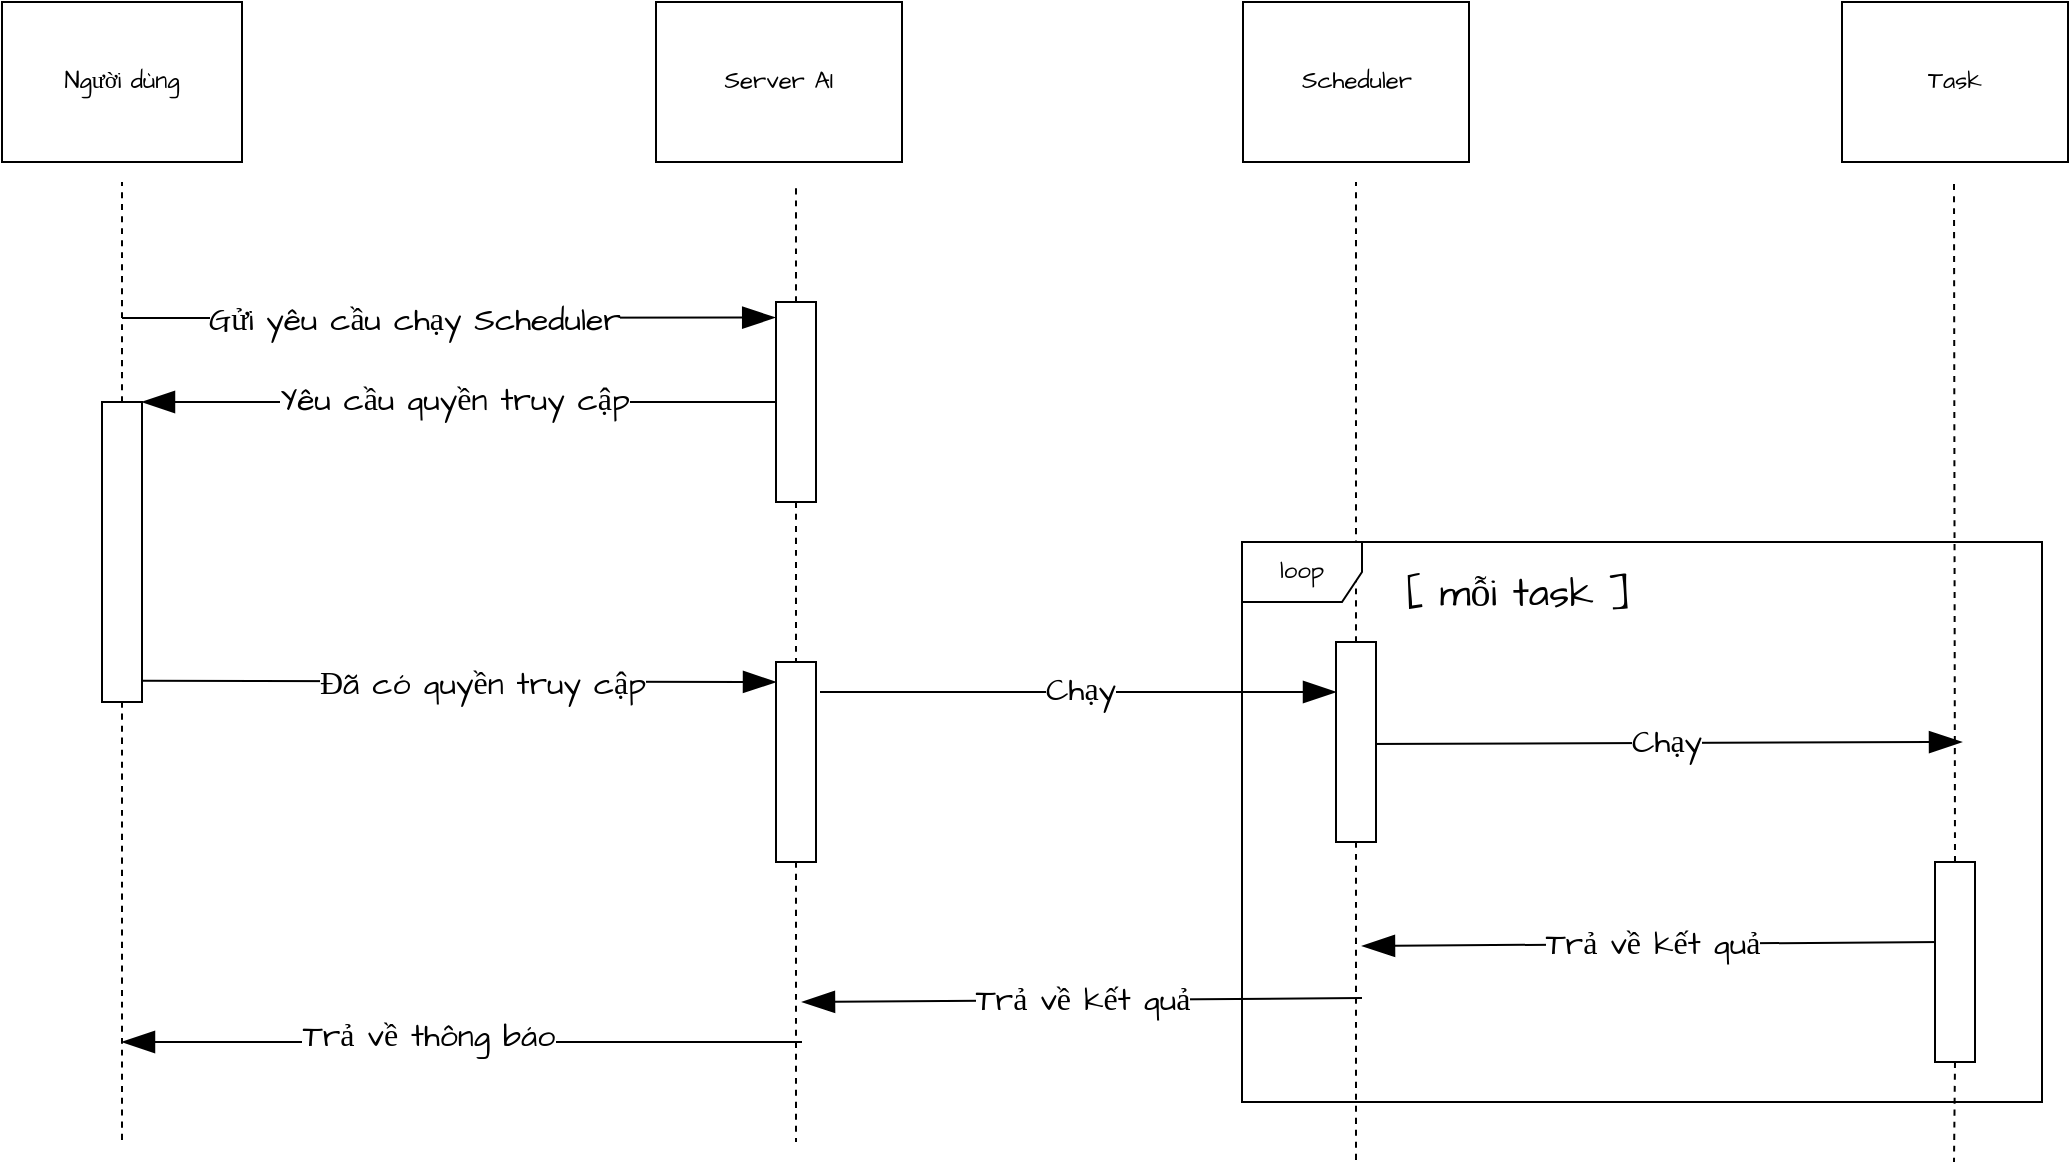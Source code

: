 <mxfile version="28.0.4">
  <diagram name="Page-1" id="eiFZcO0zlXpd6m1t2y3F">
    <mxGraphModel dx="1512" dy="777" grid="1" gridSize="10" guides="1" tooltips="1" connect="1" arrows="1" fold="1" page="1" pageScale="1" pageWidth="1100" pageHeight="850" math="0" shadow="0">
      <root>
        <mxCell id="0" />
        <mxCell id="1" parent="0" />
        <mxCell id="lljosVom0dEAznZdWIi4-1" style="edgeStyle=none;curved=1;rounded=0;orthogonalLoop=1;jettySize=auto;html=1;exitX=0.5;exitY=1;exitDx=0;exitDy=0;fontFamily=Architects Daughter;fontSource=https://fonts.googleapis.com/css?family=Architects+Daughter;fontSize=16;startSize=14;endArrow=none;endSize=14;sourcePerimeterSpacing=8;targetPerimeterSpacing=8;endFill=0;dashed=1;" parent="1" source="lljosVom0dEAznZdWIi4-2" edge="1">
          <mxGeometry relative="1" as="geometry">
            <mxPoint x="100" y="610" as="targetPoint" />
          </mxGeometry>
        </mxCell>
        <mxCell id="lljosVom0dEAznZdWIi4-2" value="" style="rounded=0;whiteSpace=wrap;html=1;fontFamily=Architects Daughter;fontSource=https://fonts.googleapis.com/css?family=Architects+Daughter;" parent="1" vertex="1">
          <mxGeometry x="90" y="240" width="20" height="150" as="geometry" />
        </mxCell>
        <mxCell id="lljosVom0dEAznZdWIi4-3" value="" style="endArrow=none;dashed=1;html=1;rounded=0;fontFamily=Architects Daughter;fontSource=https://fonts.googleapis.com/css?family=Architects+Daughter;fontSize=16;startSize=14;endSize=14;sourcePerimeterSpacing=8;targetPerimeterSpacing=8;curved=1;exitX=0.5;exitY=0;exitDx=0;exitDy=0;" parent="1" source="lljosVom0dEAznZdWIi4-2" edge="1">
          <mxGeometry width="50" height="50" relative="1" as="geometry">
            <mxPoint x="90" y="160" as="sourcePoint" />
            <mxPoint x="100" y="130" as="targetPoint" />
          </mxGeometry>
        </mxCell>
        <mxCell id="lljosVom0dEAznZdWIi4-4" value="" style="endArrow=blockThin;html=1;rounded=0;fontFamily=Architects Daughter;fontSource=https://fonts.googleapis.com/css?family=Architects+Daughter;fontSize=16;startSize=14;endSize=14;sourcePerimeterSpacing=8;targetPerimeterSpacing=8;curved=1;endFill=1;entryX=-0.02;entryY=0.078;entryDx=0;entryDy=0;entryPerimeter=0;" parent="1" target="lljosVom0dEAznZdWIi4-12" edge="1">
          <mxGeometry width="50" height="50" relative="1" as="geometry">
            <mxPoint x="100" y="198" as="sourcePoint" />
            <mxPoint x="300" y="240" as="targetPoint" />
          </mxGeometry>
        </mxCell>
        <mxCell id="lljosVom0dEAznZdWIi4-5" value="Gửi yêu cầu chạy Scheduler" style="edgeLabel;html=1;align=center;verticalAlign=middle;resizable=0;points=[];fontSize=16;fontFamily=Architects Daughter;fontSource=https://fonts.googleapis.com/css?family=Architects+Daughter;" parent="lljosVom0dEAznZdWIi4-4" vertex="1" connectable="0">
          <mxGeometry x="-0.105" y="-1" relative="1" as="geometry">
            <mxPoint as="offset" />
          </mxGeometry>
        </mxCell>
        <mxCell id="lljosVom0dEAznZdWIi4-6" style="edgeStyle=none;curved=1;rounded=0;orthogonalLoop=1;jettySize=auto;html=1;exitX=0.5;exitY=0;exitDx=0;exitDy=0;fontFamily=Architects Daughter;fontSource=https://fonts.googleapis.com/css?family=Architects+Daughter;fontSize=16;startSize=14;endArrow=none;endSize=14;sourcePerimeterSpacing=8;targetPerimeterSpacing=8;endFill=0;dashed=1;" parent="1" source="lljosVom0dEAznZdWIi4-12" edge="1">
          <mxGeometry relative="1" as="geometry">
            <mxPoint x="437" y="130" as="targetPoint" />
          </mxGeometry>
        </mxCell>
        <mxCell id="lljosVom0dEAznZdWIi4-7" style="edgeStyle=none;curved=1;rounded=0;orthogonalLoop=1;jettySize=auto;html=1;fontFamily=Architects Daughter;fontSource=https://fonts.googleapis.com/css?family=Architects+Daughter;fontSize=16;startSize=14;endArrow=blockThin;endSize=14;sourcePerimeterSpacing=8;targetPerimeterSpacing=8;endFill=1;entryX=0;entryY=0.25;entryDx=0;entryDy=0;" parent="1" edge="1" target="iwHcd4OHuEL2AT6Q89C9-13">
          <mxGeometry relative="1" as="geometry">
            <mxPoint x="720" y="380" as="targetPoint" />
            <mxPoint x="449" y="385" as="sourcePoint" />
          </mxGeometry>
        </mxCell>
        <mxCell id="lljosVom0dEAznZdWIi4-8" value="Chạy" style="edgeLabel;html=1;align=center;verticalAlign=middle;resizable=0;points=[];fontSize=16;fontFamily=Architects Daughter;fontSource=https://fonts.googleapis.com/css?family=Architects+Daughter;" parent="lljosVom0dEAznZdWIi4-7" vertex="1" connectable="0">
          <mxGeometry x="0.009" y="1" relative="1" as="geometry">
            <mxPoint as="offset" />
          </mxGeometry>
        </mxCell>
        <mxCell id="lljosVom0dEAznZdWIi4-9" style="edgeStyle=none;curved=1;rounded=0;orthogonalLoop=1;jettySize=auto;html=1;exitX=0.5;exitY=1;exitDx=0;exitDy=0;fontFamily=Architects Daughter;fontSource=https://fonts.googleapis.com/css?family=Architects+Daughter;fontSize=16;startSize=14;endArrow=none;endSize=14;sourcePerimeterSpacing=8;targetPerimeterSpacing=8;endFill=0;dashed=1;entryX=0.5;entryY=0;entryDx=0;entryDy=0;" parent="1" source="lljosVom0dEAznZdWIi4-12" target="lljosVom0dEAznZdWIi4-21" edge="1">
          <mxGeometry relative="1" as="geometry">
            <mxPoint x="437" y="370" as="targetPoint" />
          </mxGeometry>
        </mxCell>
        <mxCell id="lljosVom0dEAznZdWIi4-10" style="edgeStyle=none;curved=1;rounded=0;orthogonalLoop=1;jettySize=auto;html=1;exitX=0;exitY=0.5;exitDx=0;exitDy=0;entryX=1;entryY=0;entryDx=0;entryDy=0;fontFamily=Architects Daughter;fontSource=https://fonts.googleapis.com/css?family=Architects+Daughter;fontSize=16;startSize=14;endArrow=blockThin;endSize=14;sourcePerimeterSpacing=8;targetPerimeterSpacing=8;endFill=1;" parent="1" source="lljosVom0dEAznZdWIi4-12" target="lljosVom0dEAznZdWIi4-2" edge="1">
          <mxGeometry relative="1" as="geometry" />
        </mxCell>
        <mxCell id="lljosVom0dEAznZdWIi4-11" value="Yêu cầu quyền truy cập" style="edgeLabel;html=1;align=center;verticalAlign=middle;resizable=0;points=[];fontSize=16;fontFamily=Architects Daughter;fontSource=https://fonts.googleapis.com/css?family=Architects+Daughter;" parent="lljosVom0dEAznZdWIi4-10" vertex="1" connectable="0">
          <mxGeometry x="0.019" y="-1" relative="1" as="geometry">
            <mxPoint as="offset" />
          </mxGeometry>
        </mxCell>
        <mxCell id="lljosVom0dEAznZdWIi4-12" value="" style="rounded=0;whiteSpace=wrap;html=1;fontFamily=Architects Daughter;fontSource=https://fonts.googleapis.com/css?family=Architects+Daughter;" parent="1" vertex="1">
          <mxGeometry x="427" y="190" width="20" height="100" as="geometry" />
        </mxCell>
        <mxCell id="lljosVom0dEAznZdWIi4-13" value="Server AI" style="rounded=0;whiteSpace=wrap;html=1;fontFamily=Architects Daughter;fontSource=https://fonts.googleapis.com/css?family=Architects+Daughter;" parent="1" vertex="1">
          <mxGeometry x="367" y="40" width="123" height="80" as="geometry" />
        </mxCell>
        <mxCell id="lljosVom0dEAznZdWIi4-14" value="Scheduler" style="rounded=0;whiteSpace=wrap;html=1;fontFamily=Architects Daughter;fontSource=https://fonts.googleapis.com/css?family=Architects+Daughter;" parent="1" vertex="1">
          <mxGeometry x="660.5" y="40" width="113" height="80" as="geometry" />
        </mxCell>
        <mxCell id="lljosVom0dEAznZdWIi4-15" style="edgeStyle=none;curved=1;rounded=0;orthogonalLoop=1;jettySize=auto;html=1;fontFamily=Architects Daughter;fontSource=https://fonts.googleapis.com/css?family=Architects+Daughter;fontSize=16;startSize=14;endArrow=none;endSize=14;sourcePerimeterSpacing=8;targetPerimeterSpacing=8;endFill=0;dashed=1;exitX=0.5;exitY=0;exitDx=0;exitDy=0;" parent="1" source="iwHcd4OHuEL2AT6Q89C9-13" edge="1">
          <mxGeometry relative="1" as="geometry">
            <mxPoint x="717" y="130" as="targetPoint" />
            <mxPoint x="717" y="360" as="sourcePoint" />
          </mxGeometry>
        </mxCell>
        <mxCell id="lljosVom0dEAznZdWIi4-16" value="Trả về kết quả" style="edgeStyle=none;curved=1;rounded=0;orthogonalLoop=1;jettySize=auto;html=1;fontFamily=Architects Daughter;fontSource=https://fonts.googleapis.com/css?family=Architects+Daughter;fontSize=16;startSize=14;endArrow=blockThin;endSize=14;sourcePerimeterSpacing=8;targetPerimeterSpacing=8;endFill=1;" parent="1" edge="1">
          <mxGeometry relative="1" as="geometry">
            <mxPoint x="440" y="540" as="targetPoint" />
            <mxPoint x="720" y="538" as="sourcePoint" />
          </mxGeometry>
        </mxCell>
        <mxCell id="lljosVom0dEAznZdWIi4-19" value="Người dùng" style="rounded=0;whiteSpace=wrap;html=1;fontFamily=Architects Daughter;fontSource=https://fonts.googleapis.com/css?family=Architects+Daughter;" parent="1" vertex="1">
          <mxGeometry x="40" y="40" width="120" height="80" as="geometry" />
        </mxCell>
        <mxCell id="lljosVom0dEAznZdWIi4-20" style="edgeStyle=none;curved=1;rounded=0;orthogonalLoop=1;jettySize=auto;html=1;exitX=0.5;exitY=1;exitDx=0;exitDy=0;fontFamily=Architects Daughter;fontSource=https://fonts.googleapis.com/css?family=Architects+Daughter;fontSize=16;startSize=14;endArrow=none;endSize=14;sourcePerimeterSpacing=8;targetPerimeterSpacing=8;endFill=0;dashed=1;" parent="1" source="lljosVom0dEAznZdWIi4-21" edge="1">
          <mxGeometry relative="1" as="geometry">
            <mxPoint x="437" y="610" as="targetPoint" />
          </mxGeometry>
        </mxCell>
        <mxCell id="lljosVom0dEAznZdWIi4-21" value="" style="rounded=0;whiteSpace=wrap;html=1;fontFamily=Architects Daughter;fontSource=https://fonts.googleapis.com/css?family=Architects+Daughter;" parent="1" vertex="1">
          <mxGeometry x="427" y="370" width="20" height="100" as="geometry" />
        </mxCell>
        <mxCell id="lljosVom0dEAznZdWIi4-22" style="edgeStyle=none;curved=1;rounded=0;orthogonalLoop=1;jettySize=auto;html=1;fontFamily=Architects Daughter;fontSource=https://fonts.googleapis.com/css?family=Architects+Daughter;fontSize=16;startSize=14;endArrow=blockThin;endSize=14;sourcePerimeterSpacing=8;targetPerimeterSpacing=8;exitX=1;exitY=0.929;exitDx=0;exitDy=0;exitPerimeter=0;endFill=1;" parent="1" source="lljosVom0dEAznZdWIi4-2" edge="1">
          <mxGeometry relative="1" as="geometry">
            <mxPoint x="113" y="381" as="sourcePoint" />
            <mxPoint x="427" y="380" as="targetPoint" />
          </mxGeometry>
        </mxCell>
        <mxCell id="lljosVom0dEAznZdWIi4-23" value="Đã có quyền truy cập" style="edgeLabel;html=1;align=center;verticalAlign=middle;resizable=0;points=[];fontSize=16;fontFamily=Architects Daughter;fontSource=https://fonts.googleapis.com/css?family=Architects+Daughter;" parent="lljosVom0dEAznZdWIi4-22" vertex="1" connectable="0">
          <mxGeometry x="0.07" y="-1" relative="1" as="geometry">
            <mxPoint as="offset" />
          </mxGeometry>
        </mxCell>
        <mxCell id="lljosVom0dEAznZdWIi4-24" value="" style="edgeStyle=none;orthogonalLoop=1;jettySize=auto;html=1;rounded=0;fontFamily=Architects Daughter;fontSource=https://fonts.googleapis.com/css?family=Architects+Daughter;fontSize=16;startSize=14;endArrow=blockThin;endSize=14;sourcePerimeterSpacing=8;targetPerimeterSpacing=8;curved=1;endFill=1;" parent="1" edge="1">
          <mxGeometry width="140" relative="1" as="geometry">
            <mxPoint x="440" y="560" as="sourcePoint" />
            <mxPoint x="100" y="560" as="targetPoint" />
            <Array as="points" />
          </mxGeometry>
        </mxCell>
        <mxCell id="lljosVom0dEAznZdWIi4-25" value="Trả về thông báo" style="edgeLabel;html=1;align=center;verticalAlign=middle;resizable=0;points=[];fontSize=16;fontFamily=Architects Daughter;fontSource=https://fonts.googleapis.com/css?family=Architects+Daughter;" parent="lljosVom0dEAznZdWIi4-24" vertex="1" connectable="0">
          <mxGeometry x="0.104" y="-3" relative="1" as="geometry">
            <mxPoint as="offset" />
          </mxGeometry>
        </mxCell>
        <mxCell id="iwHcd4OHuEL2AT6Q89C9-1" value="Task" style="rounded=0;whiteSpace=wrap;html=1;fontFamily=Architects Daughter;fontSource=https://fonts.googleapis.com/css?family=Architects+Daughter;" vertex="1" parent="1">
          <mxGeometry x="960" y="40" width="113" height="80" as="geometry" />
        </mxCell>
        <mxCell id="iwHcd4OHuEL2AT6Q89C9-2" style="edgeStyle=none;curved=1;rounded=0;orthogonalLoop=1;jettySize=auto;html=1;fontFamily=Architects Daughter;fontSource=https://fonts.googleapis.com/css?family=Architects+Daughter;fontSize=16;startSize=14;endArrow=none;endSize=14;sourcePerimeterSpacing=8;targetPerimeterSpacing=8;endFill=0;dashed=1;exitX=0.5;exitY=0;exitDx=0;exitDy=0;" edge="1" parent="1" source="iwHcd4OHuEL2AT6Q89C9-12">
          <mxGeometry relative="1" as="geometry">
            <mxPoint x="1016" y="130" as="targetPoint" />
            <mxPoint x="1016" y="360" as="sourcePoint" />
          </mxGeometry>
        </mxCell>
        <mxCell id="iwHcd4OHuEL2AT6Q89C9-6" style="edgeStyle=none;curved=1;rounded=0;orthogonalLoop=1;jettySize=auto;html=1;exitX=1.11;exitY=0.11;exitDx=0;exitDy=0;fontFamily=Architects Daughter;fontSource=https://fonts.googleapis.com/css?family=Architects+Daughter;fontSize=16;startSize=14;endArrow=blockThin;endSize=14;sourcePerimeterSpacing=8;targetPerimeterSpacing=8;endFill=1;exitPerimeter=0;" edge="1" parent="1">
          <mxGeometry relative="1" as="geometry">
            <mxPoint x="1020" y="410" as="targetPoint" />
            <mxPoint x="720" y="411" as="sourcePoint" />
          </mxGeometry>
        </mxCell>
        <mxCell id="iwHcd4OHuEL2AT6Q89C9-7" value="Chạy" style="edgeLabel;html=1;align=center;verticalAlign=middle;resizable=0;points=[];fontSize=16;fontFamily=Architects Daughter;fontSource=https://fonts.googleapis.com/css?family=Architects+Daughter;" vertex="1" connectable="0" parent="iwHcd4OHuEL2AT6Q89C9-6">
          <mxGeometry x="0.009" y="1" relative="1" as="geometry">
            <mxPoint as="offset" />
          </mxGeometry>
        </mxCell>
        <mxCell id="iwHcd4OHuEL2AT6Q89C9-11" value="Trả về kết quả" style="edgeStyle=none;curved=1;rounded=0;orthogonalLoop=1;jettySize=auto;html=1;fontFamily=Architects Daughter;fontSource=https://fonts.googleapis.com/css?family=Architects+Daughter;fontSize=16;startSize=14;endArrow=blockThin;endSize=14;sourcePerimeterSpacing=8;targetPerimeterSpacing=8;endFill=1;exitX=0.175;exitY=0.4;exitDx=0;exitDy=0;exitPerimeter=0;" edge="1" parent="1" source="iwHcd4OHuEL2AT6Q89C9-12">
          <mxGeometry relative="1" as="geometry">
            <mxPoint x="720" y="512" as="targetPoint" />
            <mxPoint x="1000" y="510" as="sourcePoint" />
          </mxGeometry>
        </mxCell>
        <mxCell id="iwHcd4OHuEL2AT6Q89C9-12" value="" style="rounded=0;whiteSpace=wrap;html=1;fontFamily=Architects Daughter;fontSource=https://fonts.googleapis.com/css?family=Architects+Daughter;" vertex="1" parent="1">
          <mxGeometry x="1006.5" y="470" width="20" height="100" as="geometry" />
        </mxCell>
        <mxCell id="iwHcd4OHuEL2AT6Q89C9-13" value="" style="rounded=0;whiteSpace=wrap;html=1;fontFamily=Architects Daughter;fontSource=https://fonts.googleapis.com/css?family=Architects+Daughter;" vertex="1" parent="1">
          <mxGeometry x="707" y="360" width="20" height="100" as="geometry" />
        </mxCell>
        <mxCell id="iwHcd4OHuEL2AT6Q89C9-17" style="edgeStyle=none;curved=1;rounded=0;orthogonalLoop=1;jettySize=auto;html=1;exitX=0.5;exitY=1;exitDx=0;exitDy=0;fontFamily=Architects Daughter;fontSource=https://fonts.googleapis.com/css?family=Architects+Daughter;fontSize=16;startSize=14;endArrow=none;endSize=14;sourcePerimeterSpacing=8;targetPerimeterSpacing=8;endFill=0;dashed=1;" edge="1" parent="1" source="iwHcd4OHuEL2AT6Q89C9-13">
          <mxGeometry relative="1" as="geometry">
            <mxPoint x="717" y="620" as="targetPoint" />
            <mxPoint x="716.5" y="470" as="sourcePoint" />
          </mxGeometry>
        </mxCell>
        <mxCell id="iwHcd4OHuEL2AT6Q89C9-18" style="edgeStyle=none;curved=1;rounded=0;orthogonalLoop=1;jettySize=auto;html=1;exitX=0.5;exitY=1;exitDx=0;exitDy=0;fontFamily=Architects Daughter;fontSource=https://fonts.googleapis.com/css?family=Architects+Daughter;fontSize=16;startSize=14;endArrow=none;endSize=14;sourcePerimeterSpacing=8;targetPerimeterSpacing=8;endFill=0;dashed=1;" edge="1" parent="1" source="iwHcd4OHuEL2AT6Q89C9-12">
          <mxGeometry relative="1" as="geometry">
            <mxPoint x="1016" y="620" as="targetPoint" />
            <mxPoint x="1016.5" y="470" as="sourcePoint" />
          </mxGeometry>
        </mxCell>
        <mxCell id="iwHcd4OHuEL2AT6Q89C9-19" value="loop" style="shape=umlFrame;whiteSpace=wrap;html=1;pointerEvents=0;fontFamily=Architects Daughter;fontSource=https%3A%2F%2Ffonts.googleapis.com%2Fcss%3Ffamily%3DArchitects%2BDaughter;" vertex="1" parent="1">
          <mxGeometry x="660" y="310" width="400" height="280" as="geometry" />
        </mxCell>
        <mxCell id="iwHcd4OHuEL2AT6Q89C9-20" value="[ mỗi task ]" style="text;strokeColor=none;fillColor=none;html=1;align=center;verticalAlign=middle;whiteSpace=wrap;rounded=0;fontSize=20;fontFamily=Architects Daughter;fontSource=https%3A%2F%2Ffonts.googleapis.com%2Fcss%3Ffamily%3DArchitects%2BDaughter;" vertex="1" parent="1">
          <mxGeometry x="727" y="320" width="143" height="30" as="geometry" />
        </mxCell>
      </root>
    </mxGraphModel>
  </diagram>
</mxfile>
